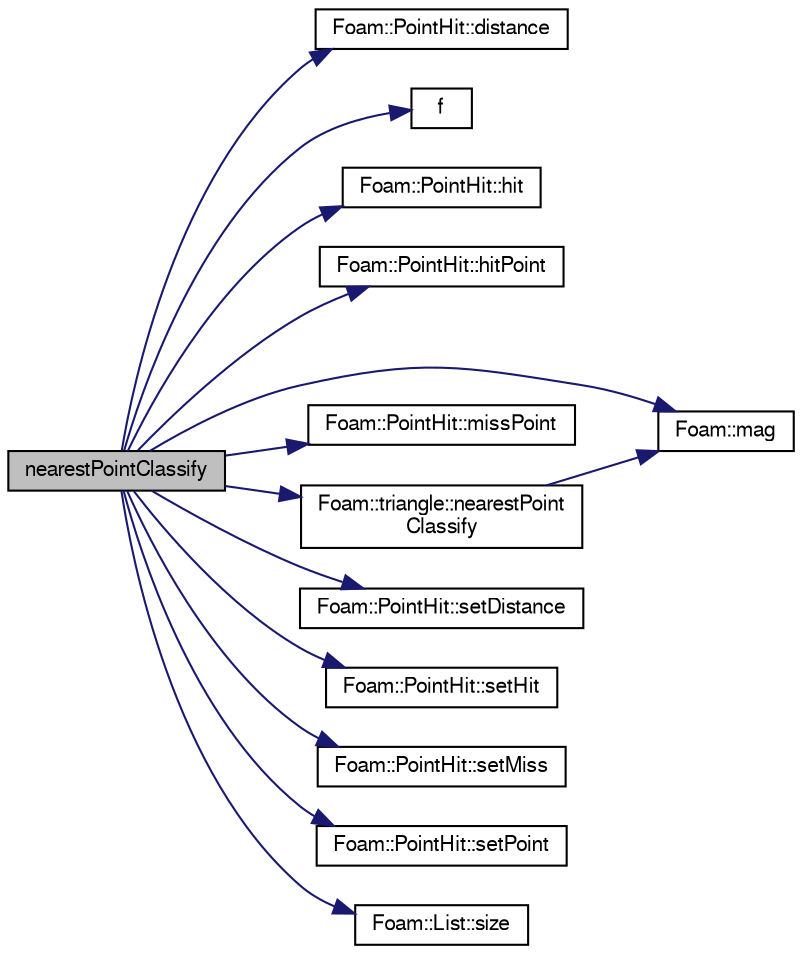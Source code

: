 digraph "nearestPointClassify"
{
  bgcolor="transparent";
  edge [fontname="FreeSans",fontsize="10",labelfontname="FreeSans",labelfontsize="10"];
  node [fontname="FreeSans",fontsize="10",shape=record];
  rankdir="LR";
  Node1 [label="nearestPointClassify",height=0.2,width=0.4,color="black", fillcolor="grey75", style="filled" fontcolor="black"];
  Node1 -> Node2 [color="midnightblue",fontsize="10",style="solid",fontname="FreeSans"];
  Node2 [label="Foam::PointHit::distance",height=0.2,width=0.4,color="black",URL="$a01827.html#a6fc60097ee4a2ef28aa08c9d11269046",tooltip="Return distance to hit. "];
  Node1 -> Node3 [color="midnightblue",fontsize="10",style="solid",fontname="FreeSans"];
  Node3 [label="f",height=0.2,width=0.4,color="black",URL="$a03529.html#a888be93833ac7a23170555c69c690288"];
  Node1 -> Node4 [color="midnightblue",fontsize="10",style="solid",fontname="FreeSans"];
  Node4 [label="Foam::PointHit::hit",height=0.2,width=0.4,color="black",URL="$a01827.html#ad963d38a624b8bf8b37c210109dba03c",tooltip="Is there a hit. "];
  Node1 -> Node5 [color="midnightblue",fontsize="10",style="solid",fontname="FreeSans"];
  Node5 [label="Foam::PointHit::hitPoint",height=0.2,width=0.4,color="black",URL="$a01827.html#a0c448cd4b96e9ea9ba38c62c019a8bce",tooltip="Return hit point. "];
  Node1 -> Node6 [color="midnightblue",fontsize="10",style="solid",fontname="FreeSans"];
  Node6 [label="Foam::mag",height=0.2,width=0.4,color="black",URL="$a10237.html#a929da2a3fdcf3dacbbe0487d3a330dae"];
  Node1 -> Node7 [color="midnightblue",fontsize="10",style="solid",fontname="FreeSans"];
  Node7 [label="Foam::PointHit::missPoint",height=0.2,width=0.4,color="black",URL="$a01827.html#afd573313da8eac9d8e6c3064ba18ea8f",tooltip="Return miss point. "];
  Node1 -> Node8 [color="midnightblue",fontsize="10",style="solid",fontname="FreeSans"];
  Node8 [label="Foam::triangle::nearestPoint\lClassify",height=0.2,width=0.4,color="black",URL="$a02603.html#a64414cbb67fcc6b132a86d7ddc6b1e66",tooltip="Find the nearest point to p on the triangle and classify it: "];
  Node8 -> Node6 [color="midnightblue",fontsize="10",style="solid",fontname="FreeSans"];
  Node1 -> Node9 [color="midnightblue",fontsize="10",style="solid",fontname="FreeSans"];
  Node9 [label="Foam::PointHit::setDistance",height=0.2,width=0.4,color="black",URL="$a01827.html#a14790d638ec1616229076c4aed712b09"];
  Node1 -> Node10 [color="midnightblue",fontsize="10",style="solid",fontname="FreeSans"];
  Node10 [label="Foam::PointHit::setHit",height=0.2,width=0.4,color="black",URL="$a01827.html#af857bf9136ee4938a5de88d60b75b706"];
  Node1 -> Node11 [color="midnightblue",fontsize="10",style="solid",fontname="FreeSans"];
  Node11 [label="Foam::PointHit::setMiss",height=0.2,width=0.4,color="black",URL="$a01827.html#aed721b61555f524fcafed97d1a4cd9f6"];
  Node1 -> Node12 [color="midnightblue",fontsize="10",style="solid",fontname="FreeSans"];
  Node12 [label="Foam::PointHit::setPoint",height=0.2,width=0.4,color="black",URL="$a01827.html#a06197856d3e9d1625db3f88c38dc522a"];
  Node1 -> Node13 [color="midnightblue",fontsize="10",style="solid",fontname="FreeSans"];
  Node13 [label="Foam::List::size",height=0.2,width=0.4,color="black",URL="$a01325.html#a8a5f6fa29bd4b500caf186f60245b384",tooltip="Override size to be inconsistent with allocated storage. "];
}

